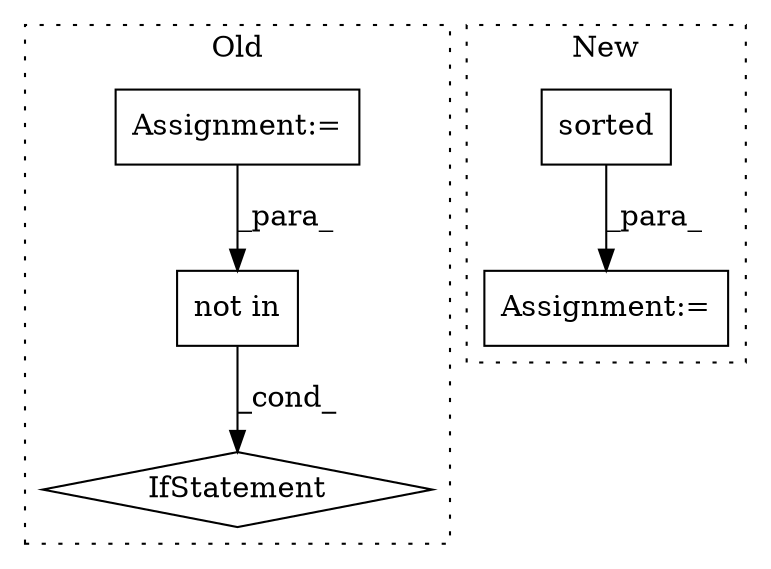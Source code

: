 digraph G {
subgraph cluster0 {
1 [label="not in" a="108" s="2034" l="37" shape="box"];
3 [label="IfStatement" a="25" s="2020,2071" l="14,2" shape="diamond"];
5 [label="Assignment:=" a="7" s="1616" l="1" shape="box"];
label = "Old";
style="dotted";
}
subgraph cluster1 {
2 [label="sorted" a="32" s="2539,2569" l="7,1" shape="box"];
4 [label="Assignment:=" a="7" s="2471,2570" l="57,2" shape="box"];
label = "New";
style="dotted";
}
1 -> 3 [label="_cond_"];
2 -> 4 [label="_para_"];
5 -> 1 [label="_para_"];
}